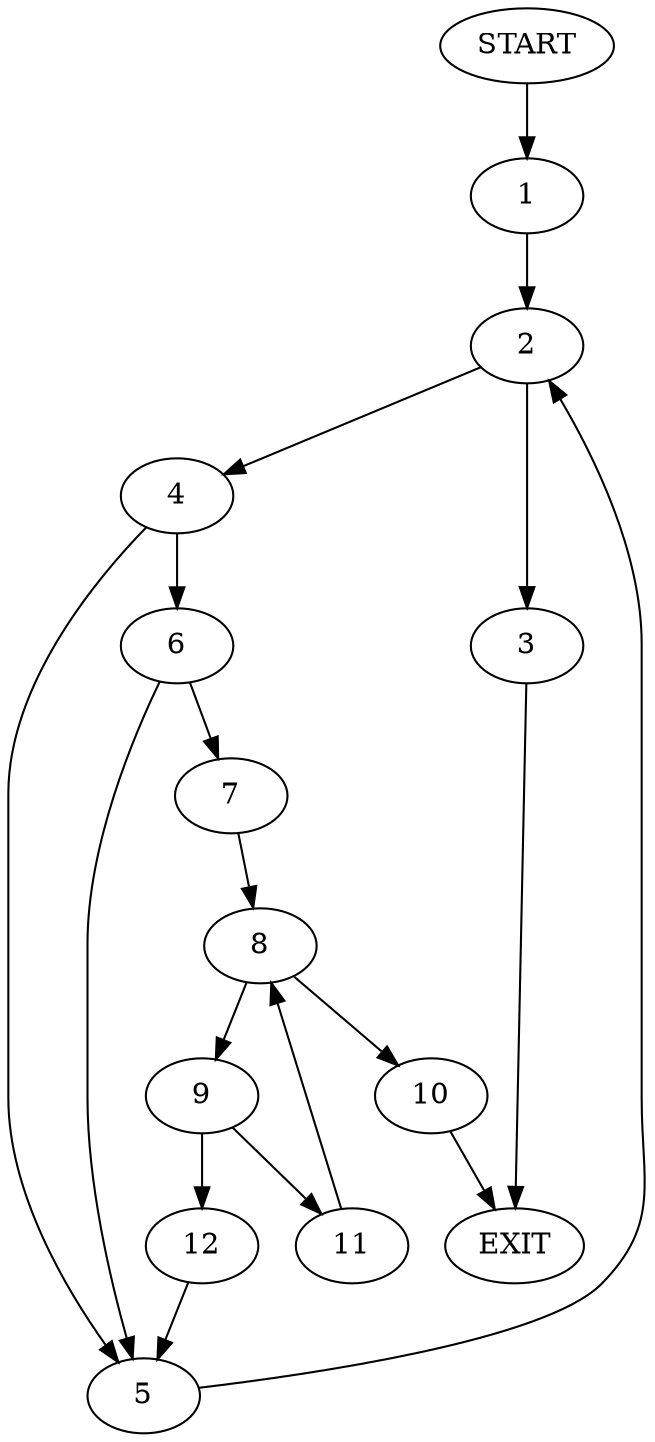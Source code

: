 digraph {
0 [label="START"]
13 [label="EXIT"]
0 -> 1
1 -> 2
2 -> 3
2 -> 4
4 -> 5
4 -> 6
3 -> 13
5 -> 2
6 -> 7
6 -> 5
7 -> 8
8 -> 9
8 -> 10
9 -> 11
9 -> 12
10 -> 13
11 -> 8
12 -> 5
}
